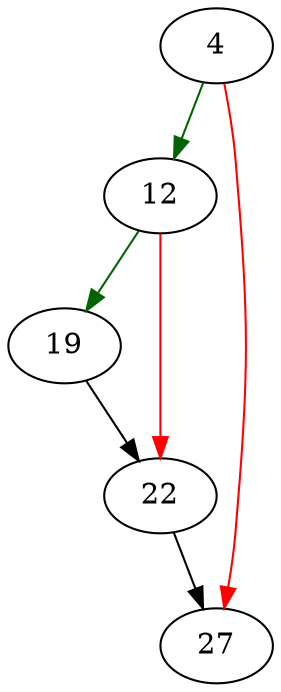 strict digraph "codeReal" {
	// Node definitions.
	4 [entry=true];
	12;
	27;
	19;
	22;

	// Edge definitions.
	4 -> 12 [
		color=darkgreen
		cond=true
	];
	4 -> 27 [
		color=red
		cond=false
	];
	12 -> 19 [
		color=darkgreen
		cond=true
	];
	12 -> 22 [
		color=red
		cond=false
	];
	19 -> 22;
	22 -> 27;
}
